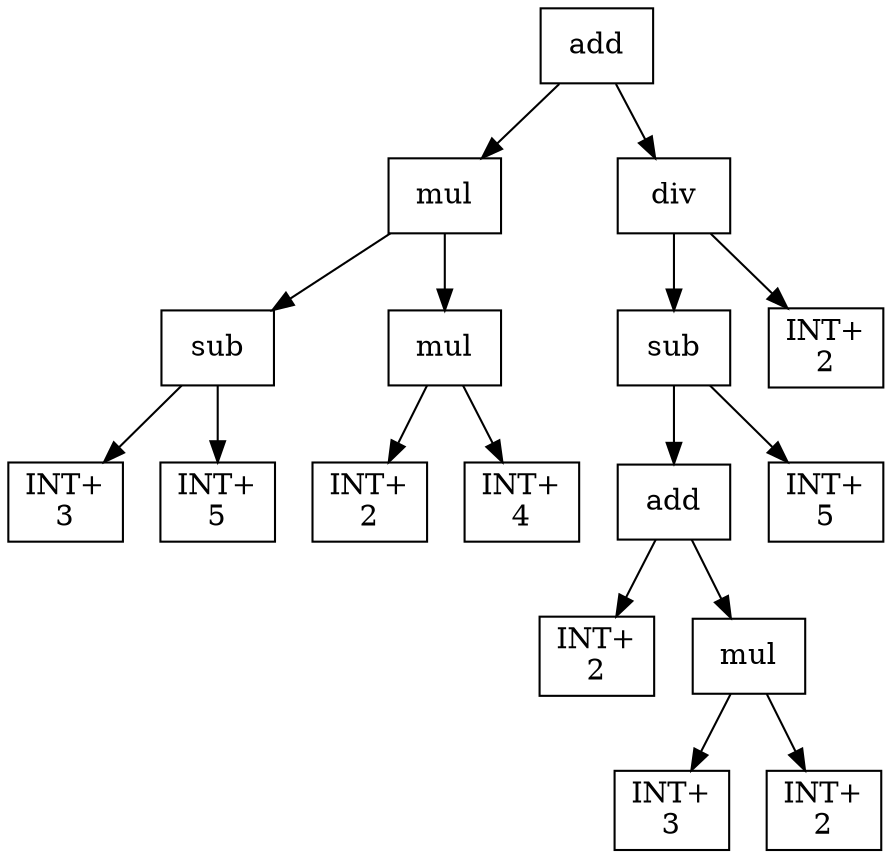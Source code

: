 digraph expr {
  node [shape=box];
  n1 [label="add"];
  n2 [label="mul"];
  n3 [label="sub"];
  n4 [label="INT+\n3"];
  n5 [label="INT+\n5"];
  n3 -> n4;
  n3 -> n5;
  n6 [label="mul"];
  n7 [label="INT+\n2"];
  n8 [label="INT+\n4"];
  n6 -> n7;
  n6 -> n8;
  n2 -> n3;
  n2 -> n6;
  n9 [label="div"];
  n10 [label="sub"];
  n11 [label="add"];
  n12 [label="INT+\n2"];
  n13 [label="mul"];
  n14 [label="INT+\n3"];
  n15 [label="INT+\n2"];
  n13 -> n14;
  n13 -> n15;
  n11 -> n12;
  n11 -> n13;
  n16 [label="INT+\n5"];
  n10 -> n11;
  n10 -> n16;
  n17 [label="INT+\n2"];
  n9 -> n10;
  n9 -> n17;
  n1 -> n2;
  n1 -> n9;
}